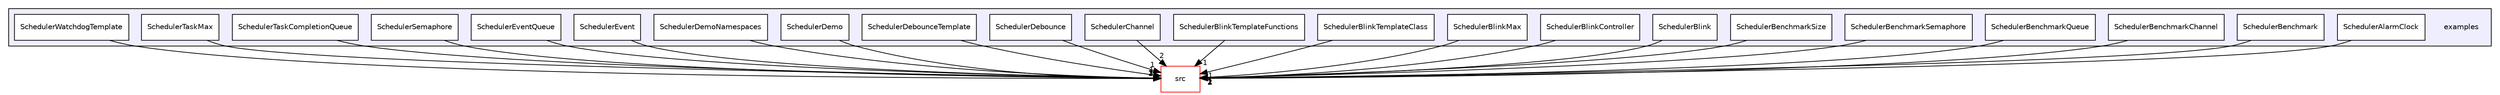 digraph "examples" {
  compound=true
  node [ fontsize="10", fontname="Helvetica"];
  edge [ labelfontsize="10", labelfontname="Helvetica"];
  subgraph clusterdir_d28a4824dc47e487b107a5db32ef43c4 {
    graph [ bgcolor="#eeeeff", pencolor="black", label="" URL="dir_d28a4824dc47e487b107a5db32ef43c4.html"];
    dir_d28a4824dc47e487b107a5db32ef43c4 [shape=plaintext label="examples"];
    dir_5f4f43ac3604f9d4d32d939ed4f09731 [shape=box label="SchedulerAlarmClock" color="black" fillcolor="white" style="filled" URL="dir_5f4f43ac3604f9d4d32d939ed4f09731.html"];
    dir_9c70821c71de9f962291ec3fcc799c7b [shape=box label="SchedulerBenchmark" color="black" fillcolor="white" style="filled" URL="dir_9c70821c71de9f962291ec3fcc799c7b.html"];
    dir_63f07b7fd164100a9a4a75007be644a3 [shape=box label="SchedulerBenchmarkChannel" color="black" fillcolor="white" style="filled" URL="dir_63f07b7fd164100a9a4a75007be644a3.html"];
    dir_daf07c21c7983c1d506b61b575f37f76 [shape=box label="SchedulerBenchmarkQueue" color="black" fillcolor="white" style="filled" URL="dir_daf07c21c7983c1d506b61b575f37f76.html"];
    dir_ec87f50688a5d7c214e15e869d4ed0ef [shape=box label="SchedulerBenchmarkSemaphore" color="black" fillcolor="white" style="filled" URL="dir_ec87f50688a5d7c214e15e869d4ed0ef.html"];
    dir_de030d9f9d1ddbf96237d36cf0cbfd62 [shape=box label="SchedulerBenchmarkSize" color="black" fillcolor="white" style="filled" URL="dir_de030d9f9d1ddbf96237d36cf0cbfd62.html"];
    dir_e179f31a7f4b538799438694d4a96d8c [shape=box label="SchedulerBlink" color="black" fillcolor="white" style="filled" URL="dir_e179f31a7f4b538799438694d4a96d8c.html"];
    dir_865a69483362e14657e0c6ef21c5928c [shape=box label="SchedulerBlinkController" color="black" fillcolor="white" style="filled" URL="dir_865a69483362e14657e0c6ef21c5928c.html"];
    dir_6a93d37ed20d7d579081c74bc71769b9 [shape=box label="SchedulerBlinkMax" color="black" fillcolor="white" style="filled" URL="dir_6a93d37ed20d7d579081c74bc71769b9.html"];
    dir_4be3e862f65af9c679900f93704b6587 [shape=box label="SchedulerBlinkTemplateClass" color="black" fillcolor="white" style="filled" URL="dir_4be3e862f65af9c679900f93704b6587.html"];
    dir_bd1f91159ab6bb2bc474a9ee5854204b [shape=box label="SchedulerBlinkTemplateFunctions" color="black" fillcolor="white" style="filled" URL="dir_bd1f91159ab6bb2bc474a9ee5854204b.html"];
    dir_c7f8d6eb47d44938c4ac7510ff58b0c9 [shape=box label="SchedulerChannel" color="black" fillcolor="white" style="filled" URL="dir_c7f8d6eb47d44938c4ac7510ff58b0c9.html"];
    dir_02d3d06cfb105a612c8a678da8ec8be3 [shape=box label="SchedulerDebounce" color="black" fillcolor="white" style="filled" URL="dir_02d3d06cfb105a612c8a678da8ec8be3.html"];
    dir_c9def26dfa6ec62d429106ec24aaf0e4 [shape=box label="SchedulerDebounceTemplate" color="black" fillcolor="white" style="filled" URL="dir_c9def26dfa6ec62d429106ec24aaf0e4.html"];
    dir_580e62a3bd85596b915aac53b27e766b [shape=box label="SchedulerDemo" color="black" fillcolor="white" style="filled" URL="dir_580e62a3bd85596b915aac53b27e766b.html"];
    dir_1deb4abaac7e0cc4d882bee23b76d0a9 [shape=box label="SchedulerDemoNamespaces" color="black" fillcolor="white" style="filled" URL="dir_1deb4abaac7e0cc4d882bee23b76d0a9.html"];
    dir_1fd29c5517bf5aec7dff3e5a2e88a9be [shape=box label="SchedulerEvent" color="black" fillcolor="white" style="filled" URL="dir_1fd29c5517bf5aec7dff3e5a2e88a9be.html"];
    dir_227a2156d59fb26bc946c8b04a341850 [shape=box label="SchedulerEventQueue" color="black" fillcolor="white" style="filled" URL="dir_227a2156d59fb26bc946c8b04a341850.html"];
    dir_e7e28e015f25f62aeb375cd8252d7e3a [shape=box label="SchedulerSemaphore" color="black" fillcolor="white" style="filled" URL="dir_e7e28e015f25f62aeb375cd8252d7e3a.html"];
    dir_e9473f473ce5998d38a883daeb6dfcc6 [shape=box label="SchedulerTaskCompletionQueue" color="black" fillcolor="white" style="filled" URL="dir_e9473f473ce5998d38a883daeb6dfcc6.html"];
    dir_41ee6823717fc677d7918a4595fcfd7f [shape=box label="SchedulerTaskMax" color="black" fillcolor="white" style="filled" URL="dir_41ee6823717fc677d7918a4595fcfd7f.html"];
    dir_7089cec6830e1ea06e6b21c2d7376a9f [shape=box label="SchedulerWatchdogTemplate" color="black" fillcolor="white" style="filled" URL="dir_7089cec6830e1ea06e6b21c2d7376a9f.html"];
  }
  dir_68267d1309a1af8e8297ef4c3efbcdba [shape=box label="src" fillcolor="white" style="filled" color="red" URL="dir_68267d1309a1af8e8297ef4c3efbcdba.html"];
  dir_865a69483362e14657e0c6ef21c5928c->dir_68267d1309a1af8e8297ef4c3efbcdba [headlabel="1", labeldistance=1.5 headhref="dir_000008_000023.html"];
  dir_ec87f50688a5d7c214e15e869d4ed0ef->dir_68267d1309a1af8e8297ef4c3efbcdba [headlabel="2", labeldistance=1.5 headhref="dir_000005_000023.html"];
  dir_4be3e862f65af9c679900f93704b6587->dir_68267d1309a1af8e8297ef4c3efbcdba [headlabel="1", labeldistance=1.5 headhref="dir_000010_000023.html"];
  dir_daf07c21c7983c1d506b61b575f37f76->dir_68267d1309a1af8e8297ef4c3efbcdba [headlabel="2", labeldistance=1.5 headhref="dir_000004_000023.html"];
  dir_580e62a3bd85596b915aac53b27e766b->dir_68267d1309a1af8e8297ef4c3efbcdba [headlabel="1", labeldistance=1.5 headhref="dir_000015_000023.html"];
  dir_227a2156d59fb26bc946c8b04a341850->dir_68267d1309a1af8e8297ef4c3efbcdba [headlabel="2", labeldistance=1.5 headhref="dir_000018_000023.html"];
  dir_c9def26dfa6ec62d429106ec24aaf0e4->dir_68267d1309a1af8e8297ef4c3efbcdba [headlabel="1", labeldistance=1.5 headhref="dir_000014_000023.html"];
  dir_6a93d37ed20d7d579081c74bc71769b9->dir_68267d1309a1af8e8297ef4c3efbcdba [headlabel="1", labeldistance=1.5 headhref="dir_000009_000023.html"];
  dir_de030d9f9d1ddbf96237d36cf0cbfd62->dir_68267d1309a1af8e8297ef4c3efbcdba [headlabel="1", labeldistance=1.5 headhref="dir_000006_000023.html"];
  dir_5f4f43ac3604f9d4d32d939ed4f09731->dir_68267d1309a1af8e8297ef4c3efbcdba [headlabel="1", labeldistance=1.5 headhref="dir_000001_000023.html"];
  dir_e7e28e015f25f62aeb375cd8252d7e3a->dir_68267d1309a1af8e8297ef4c3efbcdba [headlabel="2", labeldistance=1.5 headhref="dir_000019_000023.html"];
  dir_c7f8d6eb47d44938c4ac7510ff58b0c9->dir_68267d1309a1af8e8297ef4c3efbcdba [headlabel="2", labeldistance=1.5 headhref="dir_000012_000023.html"];
  dir_e179f31a7f4b538799438694d4a96d8c->dir_68267d1309a1af8e8297ef4c3efbcdba [headlabel="1", labeldistance=1.5 headhref="dir_000007_000023.html"];
  dir_7089cec6830e1ea06e6b21c2d7376a9f->dir_68267d1309a1af8e8297ef4c3efbcdba [headlabel="1", labeldistance=1.5 headhref="dir_000022_000023.html"];
  dir_bd1f91159ab6bb2bc474a9ee5854204b->dir_68267d1309a1af8e8297ef4c3efbcdba [headlabel="1", labeldistance=1.5 headhref="dir_000011_000023.html"];
  dir_9c70821c71de9f962291ec3fcc799c7b->dir_68267d1309a1af8e8297ef4c3efbcdba [headlabel="1", labeldistance=1.5 headhref="dir_000002_000023.html"];
  dir_1deb4abaac7e0cc4d882bee23b76d0a9->dir_68267d1309a1af8e8297ef4c3efbcdba [headlabel="3", labeldistance=1.5 headhref="dir_000016_000023.html"];
  dir_63f07b7fd164100a9a4a75007be644a3->dir_68267d1309a1af8e8297ef4c3efbcdba [headlabel="2", labeldistance=1.5 headhref="dir_000003_000023.html"];
  dir_1fd29c5517bf5aec7dff3e5a2e88a9be->dir_68267d1309a1af8e8297ef4c3efbcdba [headlabel="1", labeldistance=1.5 headhref="dir_000017_000023.html"];
  dir_41ee6823717fc677d7918a4595fcfd7f->dir_68267d1309a1af8e8297ef4c3efbcdba [headlabel="1", labeldistance=1.5 headhref="dir_000021_000023.html"];
  dir_e9473f473ce5998d38a883daeb6dfcc6->dir_68267d1309a1af8e8297ef4c3efbcdba [headlabel="2", labeldistance=1.5 headhref="dir_000020_000023.html"];
  dir_02d3d06cfb105a612c8a678da8ec8be3->dir_68267d1309a1af8e8297ef4c3efbcdba [headlabel="1", labeldistance=1.5 headhref="dir_000013_000023.html"];
}
